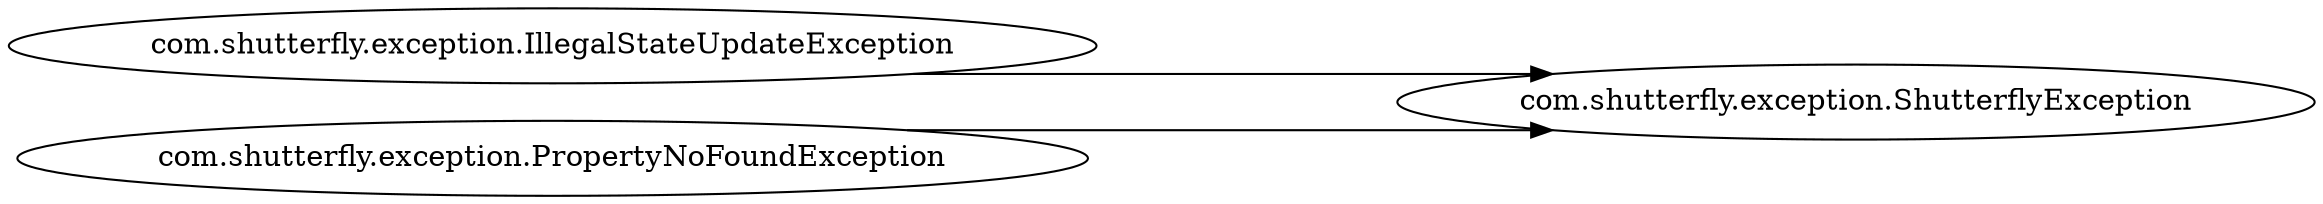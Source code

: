 digraph dependencyGraph {
 concentrate=true;
 rankdir="LR"; 
ranksep="2.0";
"com.shutterfly.exception.IllegalStateUpdateException"; 
"com.shutterfly.exception.IllegalStateUpdateException"->"com.shutterfly.exception.ShutterflyException";
"com.shutterfly.exception.PropertyNoFoundException"; 
"com.shutterfly.exception.PropertyNoFoundException"->"com.shutterfly.exception.ShutterflyException";
"com.shutterfly.exception.ShutterflyException"; 
splines="ortho";
}